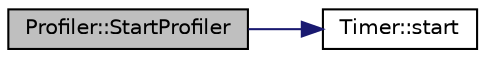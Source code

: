 digraph "Profiler::StartProfiler"
{
  edge [fontname="Helvetica",fontsize="10",labelfontname="Helvetica",labelfontsize="10"];
  node [fontname="Helvetica",fontsize="10",shape=record];
  rankdir="LR";
  Node1 [label="Profiler::StartProfiler",height=0.2,width=0.4,color="black", fillcolor="grey75", style="filled" fontcolor="black"];
  Node1 -> Node2 [color="midnightblue",fontsize="10",style="solid",fontname="Helvetica"];
  Node2 [label="Timer::start",height=0.2,width=0.4,color="black", fillcolor="white", style="filled",URL="$class_timer.html#a3a8b5272198d029779dc9302a54305a8"];
}

